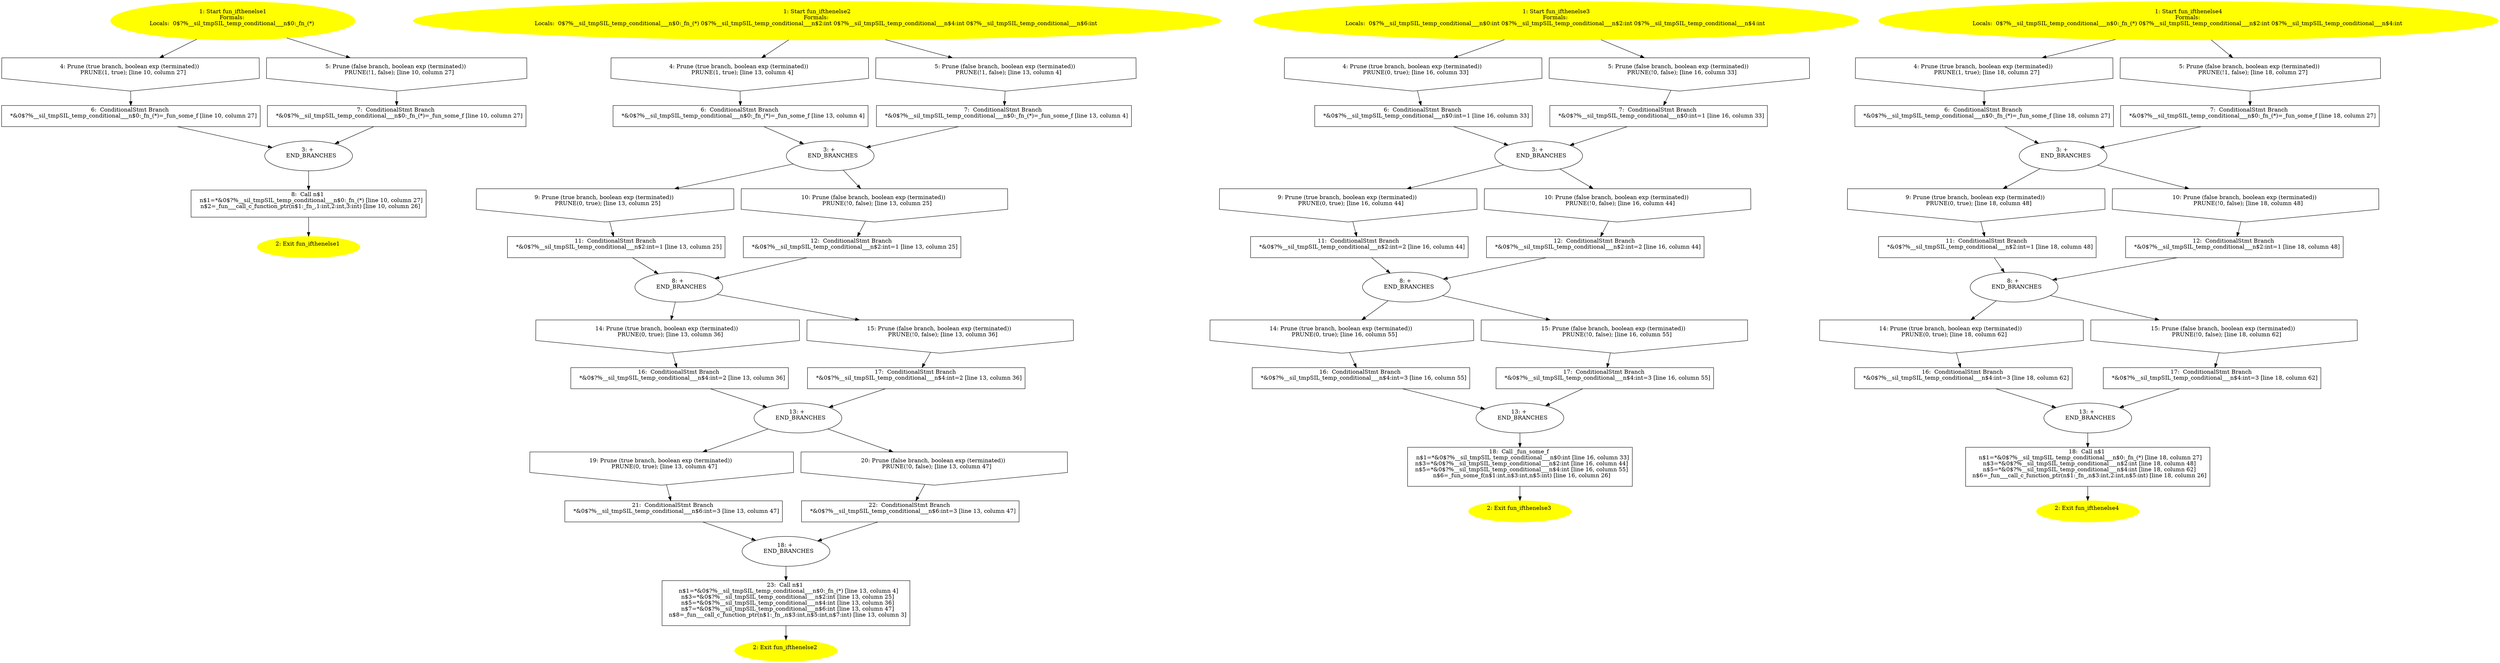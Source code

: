 /* @generated */
digraph cfg {
"fun_ifthenelse1.6d810dc9f25b2ded_1" [label="1: Start fun_ifthenelse1\nFormals: \nLocals:  0$?%__sil_tmpSIL_temp_conditional___n$0:_fn_(*) \n  " color=yellow style=filled]
	

	 "fun_ifthenelse1.6d810dc9f25b2ded_1" -> "fun_ifthenelse1.6d810dc9f25b2ded_4" ;
	 "fun_ifthenelse1.6d810dc9f25b2ded_1" -> "fun_ifthenelse1.6d810dc9f25b2ded_5" ;
"fun_ifthenelse1.6d810dc9f25b2ded_2" [label="2: Exit fun_ifthenelse1 \n  " color=yellow style=filled]
	

"fun_ifthenelse1.6d810dc9f25b2ded_3" [label="3: + \n   END_BRANCHES\n " ]
	

	 "fun_ifthenelse1.6d810dc9f25b2ded_3" -> "fun_ifthenelse1.6d810dc9f25b2ded_8" ;
"fun_ifthenelse1.6d810dc9f25b2ded_4" [label="4: Prune (true branch, boolean exp (terminated)) \n   PRUNE(1, true); [line 10, column 27]\n " shape="invhouse"]
	

	 "fun_ifthenelse1.6d810dc9f25b2ded_4" -> "fun_ifthenelse1.6d810dc9f25b2ded_6" ;
"fun_ifthenelse1.6d810dc9f25b2ded_5" [label="5: Prune (false branch, boolean exp (terminated)) \n   PRUNE(!1, false); [line 10, column 27]\n " shape="invhouse"]
	

	 "fun_ifthenelse1.6d810dc9f25b2ded_5" -> "fun_ifthenelse1.6d810dc9f25b2ded_7" ;
"fun_ifthenelse1.6d810dc9f25b2ded_6" [label="6:  ConditionalStmt Branch \n   *&0$?%__sil_tmpSIL_temp_conditional___n$0:_fn_(*)=_fun_some_f [line 10, column 27]\n " shape="box"]
	

	 "fun_ifthenelse1.6d810dc9f25b2ded_6" -> "fun_ifthenelse1.6d810dc9f25b2ded_3" ;
"fun_ifthenelse1.6d810dc9f25b2ded_7" [label="7:  ConditionalStmt Branch \n   *&0$?%__sil_tmpSIL_temp_conditional___n$0:_fn_(*)=_fun_some_f [line 10, column 27]\n " shape="box"]
	

	 "fun_ifthenelse1.6d810dc9f25b2ded_7" -> "fun_ifthenelse1.6d810dc9f25b2ded_3" ;
"fun_ifthenelse1.6d810dc9f25b2ded_8" [label="8:  Call n$1 \n   n$1=*&0$?%__sil_tmpSIL_temp_conditional___n$0:_fn_(*) [line 10, column 27]\n  n$2=_fun___call_c_function_ptr(n$1:_fn_,1:int,2:int,3:int) [line 10, column 26]\n " shape="box"]
	

	 "fun_ifthenelse1.6d810dc9f25b2ded_8" -> "fun_ifthenelse1.6d810dc9f25b2ded_2" ;
"fun_ifthenelse2.d4d0fea4695ba22d_1" [label="1: Start fun_ifthenelse2\nFormals: \nLocals:  0$?%__sil_tmpSIL_temp_conditional___n$0:_fn_(*) 0$?%__sil_tmpSIL_temp_conditional___n$2:int 0$?%__sil_tmpSIL_temp_conditional___n$4:int 0$?%__sil_tmpSIL_temp_conditional___n$6:int \n  " color=yellow style=filled]
	

	 "fun_ifthenelse2.d4d0fea4695ba22d_1" -> "fun_ifthenelse2.d4d0fea4695ba22d_4" ;
	 "fun_ifthenelse2.d4d0fea4695ba22d_1" -> "fun_ifthenelse2.d4d0fea4695ba22d_5" ;
"fun_ifthenelse2.d4d0fea4695ba22d_2" [label="2: Exit fun_ifthenelse2 \n  " color=yellow style=filled]
	

"fun_ifthenelse2.d4d0fea4695ba22d_3" [label="3: + \n   END_BRANCHES\n " ]
	

	 "fun_ifthenelse2.d4d0fea4695ba22d_3" -> "fun_ifthenelse2.d4d0fea4695ba22d_9" ;
	 "fun_ifthenelse2.d4d0fea4695ba22d_3" -> "fun_ifthenelse2.d4d0fea4695ba22d_10" ;
"fun_ifthenelse2.d4d0fea4695ba22d_4" [label="4: Prune (true branch, boolean exp (terminated)) \n   PRUNE(1, true); [line 13, column 4]\n " shape="invhouse"]
	

	 "fun_ifthenelse2.d4d0fea4695ba22d_4" -> "fun_ifthenelse2.d4d0fea4695ba22d_6" ;
"fun_ifthenelse2.d4d0fea4695ba22d_5" [label="5: Prune (false branch, boolean exp (terminated)) \n   PRUNE(!1, false); [line 13, column 4]\n " shape="invhouse"]
	

	 "fun_ifthenelse2.d4d0fea4695ba22d_5" -> "fun_ifthenelse2.d4d0fea4695ba22d_7" ;
"fun_ifthenelse2.d4d0fea4695ba22d_6" [label="6:  ConditionalStmt Branch \n   *&0$?%__sil_tmpSIL_temp_conditional___n$0:_fn_(*)=_fun_some_f [line 13, column 4]\n " shape="box"]
	

	 "fun_ifthenelse2.d4d0fea4695ba22d_6" -> "fun_ifthenelse2.d4d0fea4695ba22d_3" ;
"fun_ifthenelse2.d4d0fea4695ba22d_7" [label="7:  ConditionalStmt Branch \n   *&0$?%__sil_tmpSIL_temp_conditional___n$0:_fn_(*)=_fun_some_f [line 13, column 4]\n " shape="box"]
	

	 "fun_ifthenelse2.d4d0fea4695ba22d_7" -> "fun_ifthenelse2.d4d0fea4695ba22d_3" ;
"fun_ifthenelse2.d4d0fea4695ba22d_8" [label="8: + \n   END_BRANCHES\n " ]
	

	 "fun_ifthenelse2.d4d0fea4695ba22d_8" -> "fun_ifthenelse2.d4d0fea4695ba22d_14" ;
	 "fun_ifthenelse2.d4d0fea4695ba22d_8" -> "fun_ifthenelse2.d4d0fea4695ba22d_15" ;
"fun_ifthenelse2.d4d0fea4695ba22d_9" [label="9: Prune (true branch, boolean exp (terminated)) \n   PRUNE(0, true); [line 13, column 25]\n " shape="invhouse"]
	

	 "fun_ifthenelse2.d4d0fea4695ba22d_9" -> "fun_ifthenelse2.d4d0fea4695ba22d_11" ;
"fun_ifthenelse2.d4d0fea4695ba22d_10" [label="10: Prune (false branch, boolean exp (terminated)) \n   PRUNE(!0, false); [line 13, column 25]\n " shape="invhouse"]
	

	 "fun_ifthenelse2.d4d0fea4695ba22d_10" -> "fun_ifthenelse2.d4d0fea4695ba22d_12" ;
"fun_ifthenelse2.d4d0fea4695ba22d_11" [label="11:  ConditionalStmt Branch \n   *&0$?%__sil_tmpSIL_temp_conditional___n$2:int=1 [line 13, column 25]\n " shape="box"]
	

	 "fun_ifthenelse2.d4d0fea4695ba22d_11" -> "fun_ifthenelse2.d4d0fea4695ba22d_8" ;
"fun_ifthenelse2.d4d0fea4695ba22d_12" [label="12:  ConditionalStmt Branch \n   *&0$?%__sil_tmpSIL_temp_conditional___n$2:int=1 [line 13, column 25]\n " shape="box"]
	

	 "fun_ifthenelse2.d4d0fea4695ba22d_12" -> "fun_ifthenelse2.d4d0fea4695ba22d_8" ;
"fun_ifthenelse2.d4d0fea4695ba22d_13" [label="13: + \n   END_BRANCHES\n " ]
	

	 "fun_ifthenelse2.d4d0fea4695ba22d_13" -> "fun_ifthenelse2.d4d0fea4695ba22d_19" ;
	 "fun_ifthenelse2.d4d0fea4695ba22d_13" -> "fun_ifthenelse2.d4d0fea4695ba22d_20" ;
"fun_ifthenelse2.d4d0fea4695ba22d_14" [label="14: Prune (true branch, boolean exp (terminated)) \n   PRUNE(0, true); [line 13, column 36]\n " shape="invhouse"]
	

	 "fun_ifthenelse2.d4d0fea4695ba22d_14" -> "fun_ifthenelse2.d4d0fea4695ba22d_16" ;
"fun_ifthenelse2.d4d0fea4695ba22d_15" [label="15: Prune (false branch, boolean exp (terminated)) \n   PRUNE(!0, false); [line 13, column 36]\n " shape="invhouse"]
	

	 "fun_ifthenelse2.d4d0fea4695ba22d_15" -> "fun_ifthenelse2.d4d0fea4695ba22d_17" ;
"fun_ifthenelse2.d4d0fea4695ba22d_16" [label="16:  ConditionalStmt Branch \n   *&0$?%__sil_tmpSIL_temp_conditional___n$4:int=2 [line 13, column 36]\n " shape="box"]
	

	 "fun_ifthenelse2.d4d0fea4695ba22d_16" -> "fun_ifthenelse2.d4d0fea4695ba22d_13" ;
"fun_ifthenelse2.d4d0fea4695ba22d_17" [label="17:  ConditionalStmt Branch \n   *&0$?%__sil_tmpSIL_temp_conditional___n$4:int=2 [line 13, column 36]\n " shape="box"]
	

	 "fun_ifthenelse2.d4d0fea4695ba22d_17" -> "fun_ifthenelse2.d4d0fea4695ba22d_13" ;
"fun_ifthenelse2.d4d0fea4695ba22d_18" [label="18: + \n   END_BRANCHES\n " ]
	

	 "fun_ifthenelse2.d4d0fea4695ba22d_18" -> "fun_ifthenelse2.d4d0fea4695ba22d_23" ;
"fun_ifthenelse2.d4d0fea4695ba22d_19" [label="19: Prune (true branch, boolean exp (terminated)) \n   PRUNE(0, true); [line 13, column 47]\n " shape="invhouse"]
	

	 "fun_ifthenelse2.d4d0fea4695ba22d_19" -> "fun_ifthenelse2.d4d0fea4695ba22d_21" ;
"fun_ifthenelse2.d4d0fea4695ba22d_20" [label="20: Prune (false branch, boolean exp (terminated)) \n   PRUNE(!0, false); [line 13, column 47]\n " shape="invhouse"]
	

	 "fun_ifthenelse2.d4d0fea4695ba22d_20" -> "fun_ifthenelse2.d4d0fea4695ba22d_22" ;
"fun_ifthenelse2.d4d0fea4695ba22d_21" [label="21:  ConditionalStmt Branch \n   *&0$?%__sil_tmpSIL_temp_conditional___n$6:int=3 [line 13, column 47]\n " shape="box"]
	

	 "fun_ifthenelse2.d4d0fea4695ba22d_21" -> "fun_ifthenelse2.d4d0fea4695ba22d_18" ;
"fun_ifthenelse2.d4d0fea4695ba22d_22" [label="22:  ConditionalStmt Branch \n   *&0$?%__sil_tmpSIL_temp_conditional___n$6:int=3 [line 13, column 47]\n " shape="box"]
	

	 "fun_ifthenelse2.d4d0fea4695ba22d_22" -> "fun_ifthenelse2.d4d0fea4695ba22d_18" ;
"fun_ifthenelse2.d4d0fea4695ba22d_23" [label="23:  Call n$1 \n   n$1=*&0$?%__sil_tmpSIL_temp_conditional___n$0:_fn_(*) [line 13, column 4]\n  n$3=*&0$?%__sil_tmpSIL_temp_conditional___n$2:int [line 13, column 25]\n  n$5=*&0$?%__sil_tmpSIL_temp_conditional___n$4:int [line 13, column 36]\n  n$7=*&0$?%__sil_tmpSIL_temp_conditional___n$6:int [line 13, column 47]\n  n$8=_fun___call_c_function_ptr(n$1:_fn_,n$3:int,n$5:int,n$7:int) [line 13, column 3]\n " shape="box"]
	

	 "fun_ifthenelse2.d4d0fea4695ba22d_23" -> "fun_ifthenelse2.d4d0fea4695ba22d_2" ;
"fun_ifthenelse3.c62f5c24a34473fe_1" [label="1: Start fun_ifthenelse3\nFormals: \nLocals:  0$?%__sil_tmpSIL_temp_conditional___n$0:int 0$?%__sil_tmpSIL_temp_conditional___n$2:int 0$?%__sil_tmpSIL_temp_conditional___n$4:int \n  " color=yellow style=filled]
	

	 "fun_ifthenelse3.c62f5c24a34473fe_1" -> "fun_ifthenelse3.c62f5c24a34473fe_4" ;
	 "fun_ifthenelse3.c62f5c24a34473fe_1" -> "fun_ifthenelse3.c62f5c24a34473fe_5" ;
"fun_ifthenelse3.c62f5c24a34473fe_2" [label="2: Exit fun_ifthenelse3 \n  " color=yellow style=filled]
	

"fun_ifthenelse3.c62f5c24a34473fe_3" [label="3: + \n   END_BRANCHES\n " ]
	

	 "fun_ifthenelse3.c62f5c24a34473fe_3" -> "fun_ifthenelse3.c62f5c24a34473fe_9" ;
	 "fun_ifthenelse3.c62f5c24a34473fe_3" -> "fun_ifthenelse3.c62f5c24a34473fe_10" ;
"fun_ifthenelse3.c62f5c24a34473fe_4" [label="4: Prune (true branch, boolean exp (terminated)) \n   PRUNE(0, true); [line 16, column 33]\n " shape="invhouse"]
	

	 "fun_ifthenelse3.c62f5c24a34473fe_4" -> "fun_ifthenelse3.c62f5c24a34473fe_6" ;
"fun_ifthenelse3.c62f5c24a34473fe_5" [label="5: Prune (false branch, boolean exp (terminated)) \n   PRUNE(!0, false); [line 16, column 33]\n " shape="invhouse"]
	

	 "fun_ifthenelse3.c62f5c24a34473fe_5" -> "fun_ifthenelse3.c62f5c24a34473fe_7" ;
"fun_ifthenelse3.c62f5c24a34473fe_6" [label="6:  ConditionalStmt Branch \n   *&0$?%__sil_tmpSIL_temp_conditional___n$0:int=1 [line 16, column 33]\n " shape="box"]
	

	 "fun_ifthenelse3.c62f5c24a34473fe_6" -> "fun_ifthenelse3.c62f5c24a34473fe_3" ;
"fun_ifthenelse3.c62f5c24a34473fe_7" [label="7:  ConditionalStmt Branch \n   *&0$?%__sil_tmpSIL_temp_conditional___n$0:int=1 [line 16, column 33]\n " shape="box"]
	

	 "fun_ifthenelse3.c62f5c24a34473fe_7" -> "fun_ifthenelse3.c62f5c24a34473fe_3" ;
"fun_ifthenelse3.c62f5c24a34473fe_8" [label="8: + \n   END_BRANCHES\n " ]
	

	 "fun_ifthenelse3.c62f5c24a34473fe_8" -> "fun_ifthenelse3.c62f5c24a34473fe_14" ;
	 "fun_ifthenelse3.c62f5c24a34473fe_8" -> "fun_ifthenelse3.c62f5c24a34473fe_15" ;
"fun_ifthenelse3.c62f5c24a34473fe_9" [label="9: Prune (true branch, boolean exp (terminated)) \n   PRUNE(0, true); [line 16, column 44]\n " shape="invhouse"]
	

	 "fun_ifthenelse3.c62f5c24a34473fe_9" -> "fun_ifthenelse3.c62f5c24a34473fe_11" ;
"fun_ifthenelse3.c62f5c24a34473fe_10" [label="10: Prune (false branch, boolean exp (terminated)) \n   PRUNE(!0, false); [line 16, column 44]\n " shape="invhouse"]
	

	 "fun_ifthenelse3.c62f5c24a34473fe_10" -> "fun_ifthenelse3.c62f5c24a34473fe_12" ;
"fun_ifthenelse3.c62f5c24a34473fe_11" [label="11:  ConditionalStmt Branch \n   *&0$?%__sil_tmpSIL_temp_conditional___n$2:int=2 [line 16, column 44]\n " shape="box"]
	

	 "fun_ifthenelse3.c62f5c24a34473fe_11" -> "fun_ifthenelse3.c62f5c24a34473fe_8" ;
"fun_ifthenelse3.c62f5c24a34473fe_12" [label="12:  ConditionalStmt Branch \n   *&0$?%__sil_tmpSIL_temp_conditional___n$2:int=2 [line 16, column 44]\n " shape="box"]
	

	 "fun_ifthenelse3.c62f5c24a34473fe_12" -> "fun_ifthenelse3.c62f5c24a34473fe_8" ;
"fun_ifthenelse3.c62f5c24a34473fe_13" [label="13: + \n   END_BRANCHES\n " ]
	

	 "fun_ifthenelse3.c62f5c24a34473fe_13" -> "fun_ifthenelse3.c62f5c24a34473fe_18" ;
"fun_ifthenelse3.c62f5c24a34473fe_14" [label="14: Prune (true branch, boolean exp (terminated)) \n   PRUNE(0, true); [line 16, column 55]\n " shape="invhouse"]
	

	 "fun_ifthenelse3.c62f5c24a34473fe_14" -> "fun_ifthenelse3.c62f5c24a34473fe_16" ;
"fun_ifthenelse3.c62f5c24a34473fe_15" [label="15: Prune (false branch, boolean exp (terminated)) \n   PRUNE(!0, false); [line 16, column 55]\n " shape="invhouse"]
	

	 "fun_ifthenelse3.c62f5c24a34473fe_15" -> "fun_ifthenelse3.c62f5c24a34473fe_17" ;
"fun_ifthenelse3.c62f5c24a34473fe_16" [label="16:  ConditionalStmt Branch \n   *&0$?%__sil_tmpSIL_temp_conditional___n$4:int=3 [line 16, column 55]\n " shape="box"]
	

	 "fun_ifthenelse3.c62f5c24a34473fe_16" -> "fun_ifthenelse3.c62f5c24a34473fe_13" ;
"fun_ifthenelse3.c62f5c24a34473fe_17" [label="17:  ConditionalStmt Branch \n   *&0$?%__sil_tmpSIL_temp_conditional___n$4:int=3 [line 16, column 55]\n " shape="box"]
	

	 "fun_ifthenelse3.c62f5c24a34473fe_17" -> "fun_ifthenelse3.c62f5c24a34473fe_13" ;
"fun_ifthenelse3.c62f5c24a34473fe_18" [label="18:  Call _fun_some_f \n   n$1=*&0$?%__sil_tmpSIL_temp_conditional___n$0:int [line 16, column 33]\n  n$3=*&0$?%__sil_tmpSIL_temp_conditional___n$2:int [line 16, column 44]\n  n$5=*&0$?%__sil_tmpSIL_temp_conditional___n$4:int [line 16, column 55]\n  n$6=_fun_some_f(n$1:int,n$3:int,n$5:int) [line 16, column 26]\n " shape="box"]
	

	 "fun_ifthenelse3.c62f5c24a34473fe_18" -> "fun_ifthenelse3.c62f5c24a34473fe_2" ;
"fun_ifthenelse4.2a63e61081ad44f4_1" [label="1: Start fun_ifthenelse4\nFormals: \nLocals:  0$?%__sil_tmpSIL_temp_conditional___n$0:_fn_(*) 0$?%__sil_tmpSIL_temp_conditional___n$2:int 0$?%__sil_tmpSIL_temp_conditional___n$4:int \n  " color=yellow style=filled]
	

	 "fun_ifthenelse4.2a63e61081ad44f4_1" -> "fun_ifthenelse4.2a63e61081ad44f4_4" ;
	 "fun_ifthenelse4.2a63e61081ad44f4_1" -> "fun_ifthenelse4.2a63e61081ad44f4_5" ;
"fun_ifthenelse4.2a63e61081ad44f4_2" [label="2: Exit fun_ifthenelse4 \n  " color=yellow style=filled]
	

"fun_ifthenelse4.2a63e61081ad44f4_3" [label="3: + \n   END_BRANCHES\n " ]
	

	 "fun_ifthenelse4.2a63e61081ad44f4_3" -> "fun_ifthenelse4.2a63e61081ad44f4_9" ;
	 "fun_ifthenelse4.2a63e61081ad44f4_3" -> "fun_ifthenelse4.2a63e61081ad44f4_10" ;
"fun_ifthenelse4.2a63e61081ad44f4_4" [label="4: Prune (true branch, boolean exp (terminated)) \n   PRUNE(1, true); [line 18, column 27]\n " shape="invhouse"]
	

	 "fun_ifthenelse4.2a63e61081ad44f4_4" -> "fun_ifthenelse4.2a63e61081ad44f4_6" ;
"fun_ifthenelse4.2a63e61081ad44f4_5" [label="5: Prune (false branch, boolean exp (terminated)) \n   PRUNE(!1, false); [line 18, column 27]\n " shape="invhouse"]
	

	 "fun_ifthenelse4.2a63e61081ad44f4_5" -> "fun_ifthenelse4.2a63e61081ad44f4_7" ;
"fun_ifthenelse4.2a63e61081ad44f4_6" [label="6:  ConditionalStmt Branch \n   *&0$?%__sil_tmpSIL_temp_conditional___n$0:_fn_(*)=_fun_some_f [line 18, column 27]\n " shape="box"]
	

	 "fun_ifthenelse4.2a63e61081ad44f4_6" -> "fun_ifthenelse4.2a63e61081ad44f4_3" ;
"fun_ifthenelse4.2a63e61081ad44f4_7" [label="7:  ConditionalStmt Branch \n   *&0$?%__sil_tmpSIL_temp_conditional___n$0:_fn_(*)=_fun_some_f [line 18, column 27]\n " shape="box"]
	

	 "fun_ifthenelse4.2a63e61081ad44f4_7" -> "fun_ifthenelse4.2a63e61081ad44f4_3" ;
"fun_ifthenelse4.2a63e61081ad44f4_8" [label="8: + \n   END_BRANCHES\n " ]
	

	 "fun_ifthenelse4.2a63e61081ad44f4_8" -> "fun_ifthenelse4.2a63e61081ad44f4_14" ;
	 "fun_ifthenelse4.2a63e61081ad44f4_8" -> "fun_ifthenelse4.2a63e61081ad44f4_15" ;
"fun_ifthenelse4.2a63e61081ad44f4_9" [label="9: Prune (true branch, boolean exp (terminated)) \n   PRUNE(0, true); [line 18, column 48]\n " shape="invhouse"]
	

	 "fun_ifthenelse4.2a63e61081ad44f4_9" -> "fun_ifthenelse4.2a63e61081ad44f4_11" ;
"fun_ifthenelse4.2a63e61081ad44f4_10" [label="10: Prune (false branch, boolean exp (terminated)) \n   PRUNE(!0, false); [line 18, column 48]\n " shape="invhouse"]
	

	 "fun_ifthenelse4.2a63e61081ad44f4_10" -> "fun_ifthenelse4.2a63e61081ad44f4_12" ;
"fun_ifthenelse4.2a63e61081ad44f4_11" [label="11:  ConditionalStmt Branch \n   *&0$?%__sil_tmpSIL_temp_conditional___n$2:int=1 [line 18, column 48]\n " shape="box"]
	

	 "fun_ifthenelse4.2a63e61081ad44f4_11" -> "fun_ifthenelse4.2a63e61081ad44f4_8" ;
"fun_ifthenelse4.2a63e61081ad44f4_12" [label="12:  ConditionalStmt Branch \n   *&0$?%__sil_tmpSIL_temp_conditional___n$2:int=1 [line 18, column 48]\n " shape="box"]
	

	 "fun_ifthenelse4.2a63e61081ad44f4_12" -> "fun_ifthenelse4.2a63e61081ad44f4_8" ;
"fun_ifthenelse4.2a63e61081ad44f4_13" [label="13: + \n   END_BRANCHES\n " ]
	

	 "fun_ifthenelse4.2a63e61081ad44f4_13" -> "fun_ifthenelse4.2a63e61081ad44f4_18" ;
"fun_ifthenelse4.2a63e61081ad44f4_14" [label="14: Prune (true branch, boolean exp (terminated)) \n   PRUNE(0, true); [line 18, column 62]\n " shape="invhouse"]
	

	 "fun_ifthenelse4.2a63e61081ad44f4_14" -> "fun_ifthenelse4.2a63e61081ad44f4_16" ;
"fun_ifthenelse4.2a63e61081ad44f4_15" [label="15: Prune (false branch, boolean exp (terminated)) \n   PRUNE(!0, false); [line 18, column 62]\n " shape="invhouse"]
	

	 "fun_ifthenelse4.2a63e61081ad44f4_15" -> "fun_ifthenelse4.2a63e61081ad44f4_17" ;
"fun_ifthenelse4.2a63e61081ad44f4_16" [label="16:  ConditionalStmt Branch \n   *&0$?%__sil_tmpSIL_temp_conditional___n$4:int=3 [line 18, column 62]\n " shape="box"]
	

	 "fun_ifthenelse4.2a63e61081ad44f4_16" -> "fun_ifthenelse4.2a63e61081ad44f4_13" ;
"fun_ifthenelse4.2a63e61081ad44f4_17" [label="17:  ConditionalStmt Branch \n   *&0$?%__sil_tmpSIL_temp_conditional___n$4:int=3 [line 18, column 62]\n " shape="box"]
	

	 "fun_ifthenelse4.2a63e61081ad44f4_17" -> "fun_ifthenelse4.2a63e61081ad44f4_13" ;
"fun_ifthenelse4.2a63e61081ad44f4_18" [label="18:  Call n$1 \n   n$1=*&0$?%__sil_tmpSIL_temp_conditional___n$0:_fn_(*) [line 18, column 27]\n  n$3=*&0$?%__sil_tmpSIL_temp_conditional___n$2:int [line 18, column 48]\n  n$5=*&0$?%__sil_tmpSIL_temp_conditional___n$4:int [line 18, column 62]\n  n$6=_fun___call_c_function_ptr(n$1:_fn_,n$3:int,2:int,n$5:int) [line 18, column 26]\n " shape="box"]
	

	 "fun_ifthenelse4.2a63e61081ad44f4_18" -> "fun_ifthenelse4.2a63e61081ad44f4_2" ;
}
